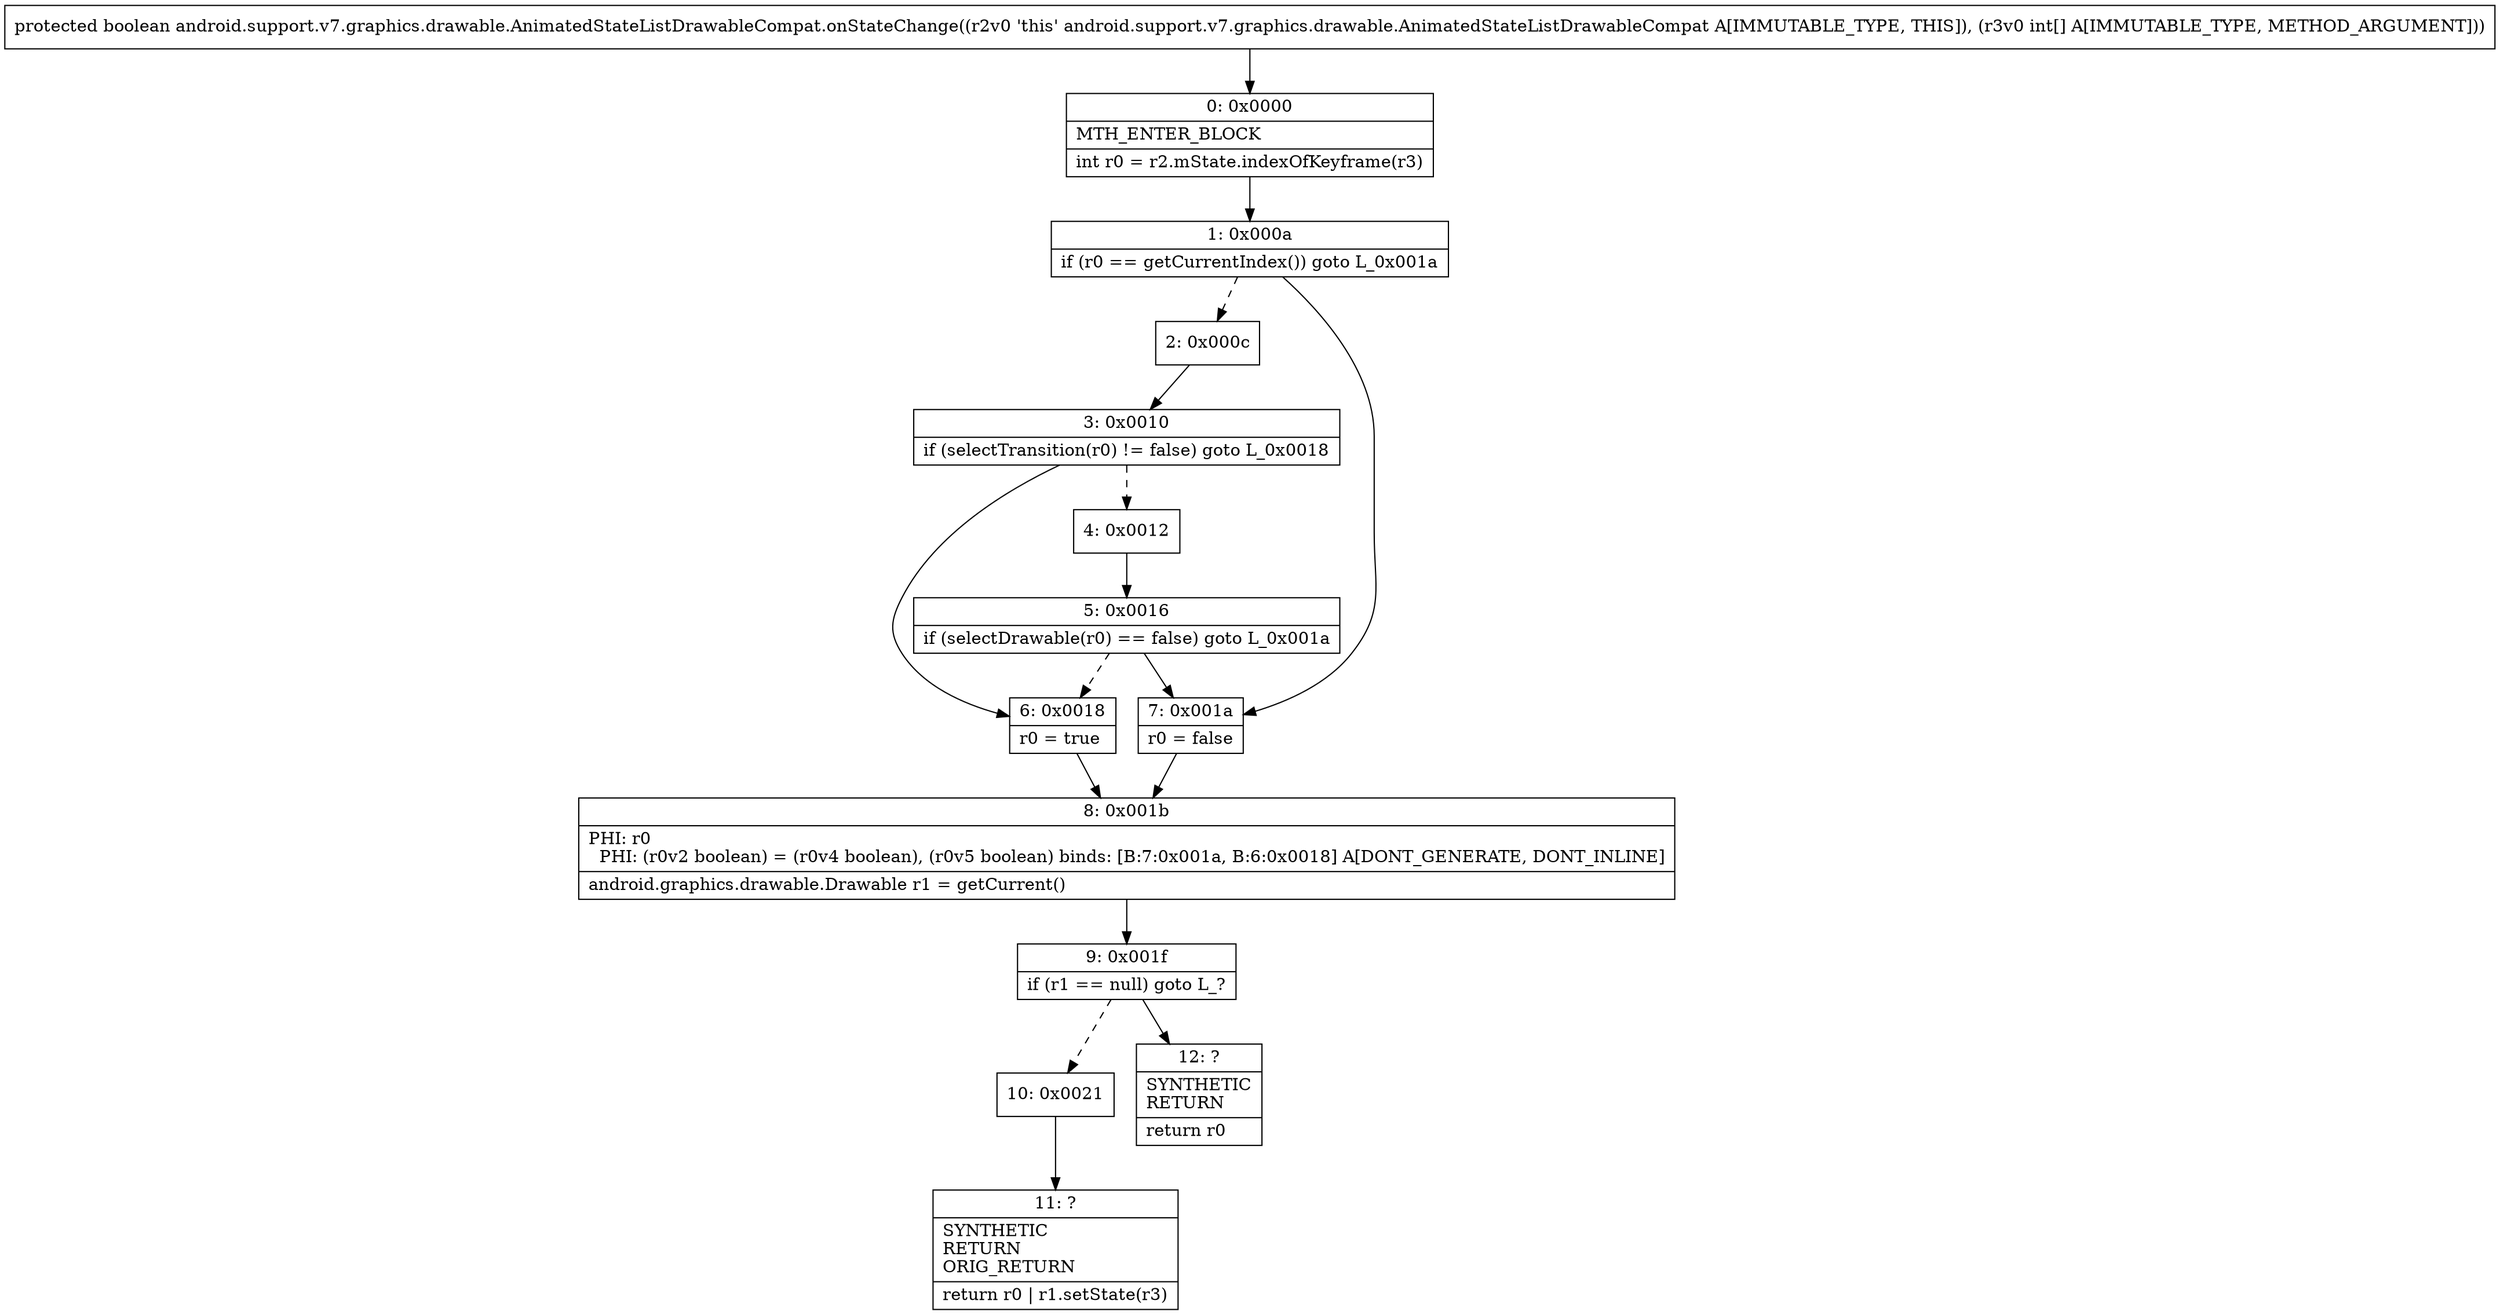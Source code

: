 digraph "CFG forandroid.support.v7.graphics.drawable.AnimatedStateListDrawableCompat.onStateChange([I)Z" {
Node_0 [shape=record,label="{0\:\ 0x0000|MTH_ENTER_BLOCK\l|int r0 = r2.mState.indexOfKeyframe(r3)\l}"];
Node_1 [shape=record,label="{1\:\ 0x000a|if (r0 == getCurrentIndex()) goto L_0x001a\l}"];
Node_2 [shape=record,label="{2\:\ 0x000c}"];
Node_3 [shape=record,label="{3\:\ 0x0010|if (selectTransition(r0) != false) goto L_0x0018\l}"];
Node_4 [shape=record,label="{4\:\ 0x0012}"];
Node_5 [shape=record,label="{5\:\ 0x0016|if (selectDrawable(r0) == false) goto L_0x001a\l}"];
Node_6 [shape=record,label="{6\:\ 0x0018|r0 = true\l}"];
Node_7 [shape=record,label="{7\:\ 0x001a|r0 = false\l}"];
Node_8 [shape=record,label="{8\:\ 0x001b|PHI: r0 \l  PHI: (r0v2 boolean) = (r0v4 boolean), (r0v5 boolean) binds: [B:7:0x001a, B:6:0x0018] A[DONT_GENERATE, DONT_INLINE]\l|android.graphics.drawable.Drawable r1 = getCurrent()\l}"];
Node_9 [shape=record,label="{9\:\ 0x001f|if (r1 == null) goto L_?\l}"];
Node_10 [shape=record,label="{10\:\ 0x0021}"];
Node_11 [shape=record,label="{11\:\ ?|SYNTHETIC\lRETURN\lORIG_RETURN\l|return r0 \| r1.setState(r3)\l}"];
Node_12 [shape=record,label="{12\:\ ?|SYNTHETIC\lRETURN\l|return r0\l}"];
MethodNode[shape=record,label="{protected boolean android.support.v7.graphics.drawable.AnimatedStateListDrawableCompat.onStateChange((r2v0 'this' android.support.v7.graphics.drawable.AnimatedStateListDrawableCompat A[IMMUTABLE_TYPE, THIS]), (r3v0 int[] A[IMMUTABLE_TYPE, METHOD_ARGUMENT])) }"];
MethodNode -> Node_0;
Node_0 -> Node_1;
Node_1 -> Node_2[style=dashed];
Node_1 -> Node_7;
Node_2 -> Node_3;
Node_3 -> Node_4[style=dashed];
Node_3 -> Node_6;
Node_4 -> Node_5;
Node_5 -> Node_6[style=dashed];
Node_5 -> Node_7;
Node_6 -> Node_8;
Node_7 -> Node_8;
Node_8 -> Node_9;
Node_9 -> Node_10[style=dashed];
Node_9 -> Node_12;
Node_10 -> Node_11;
}

